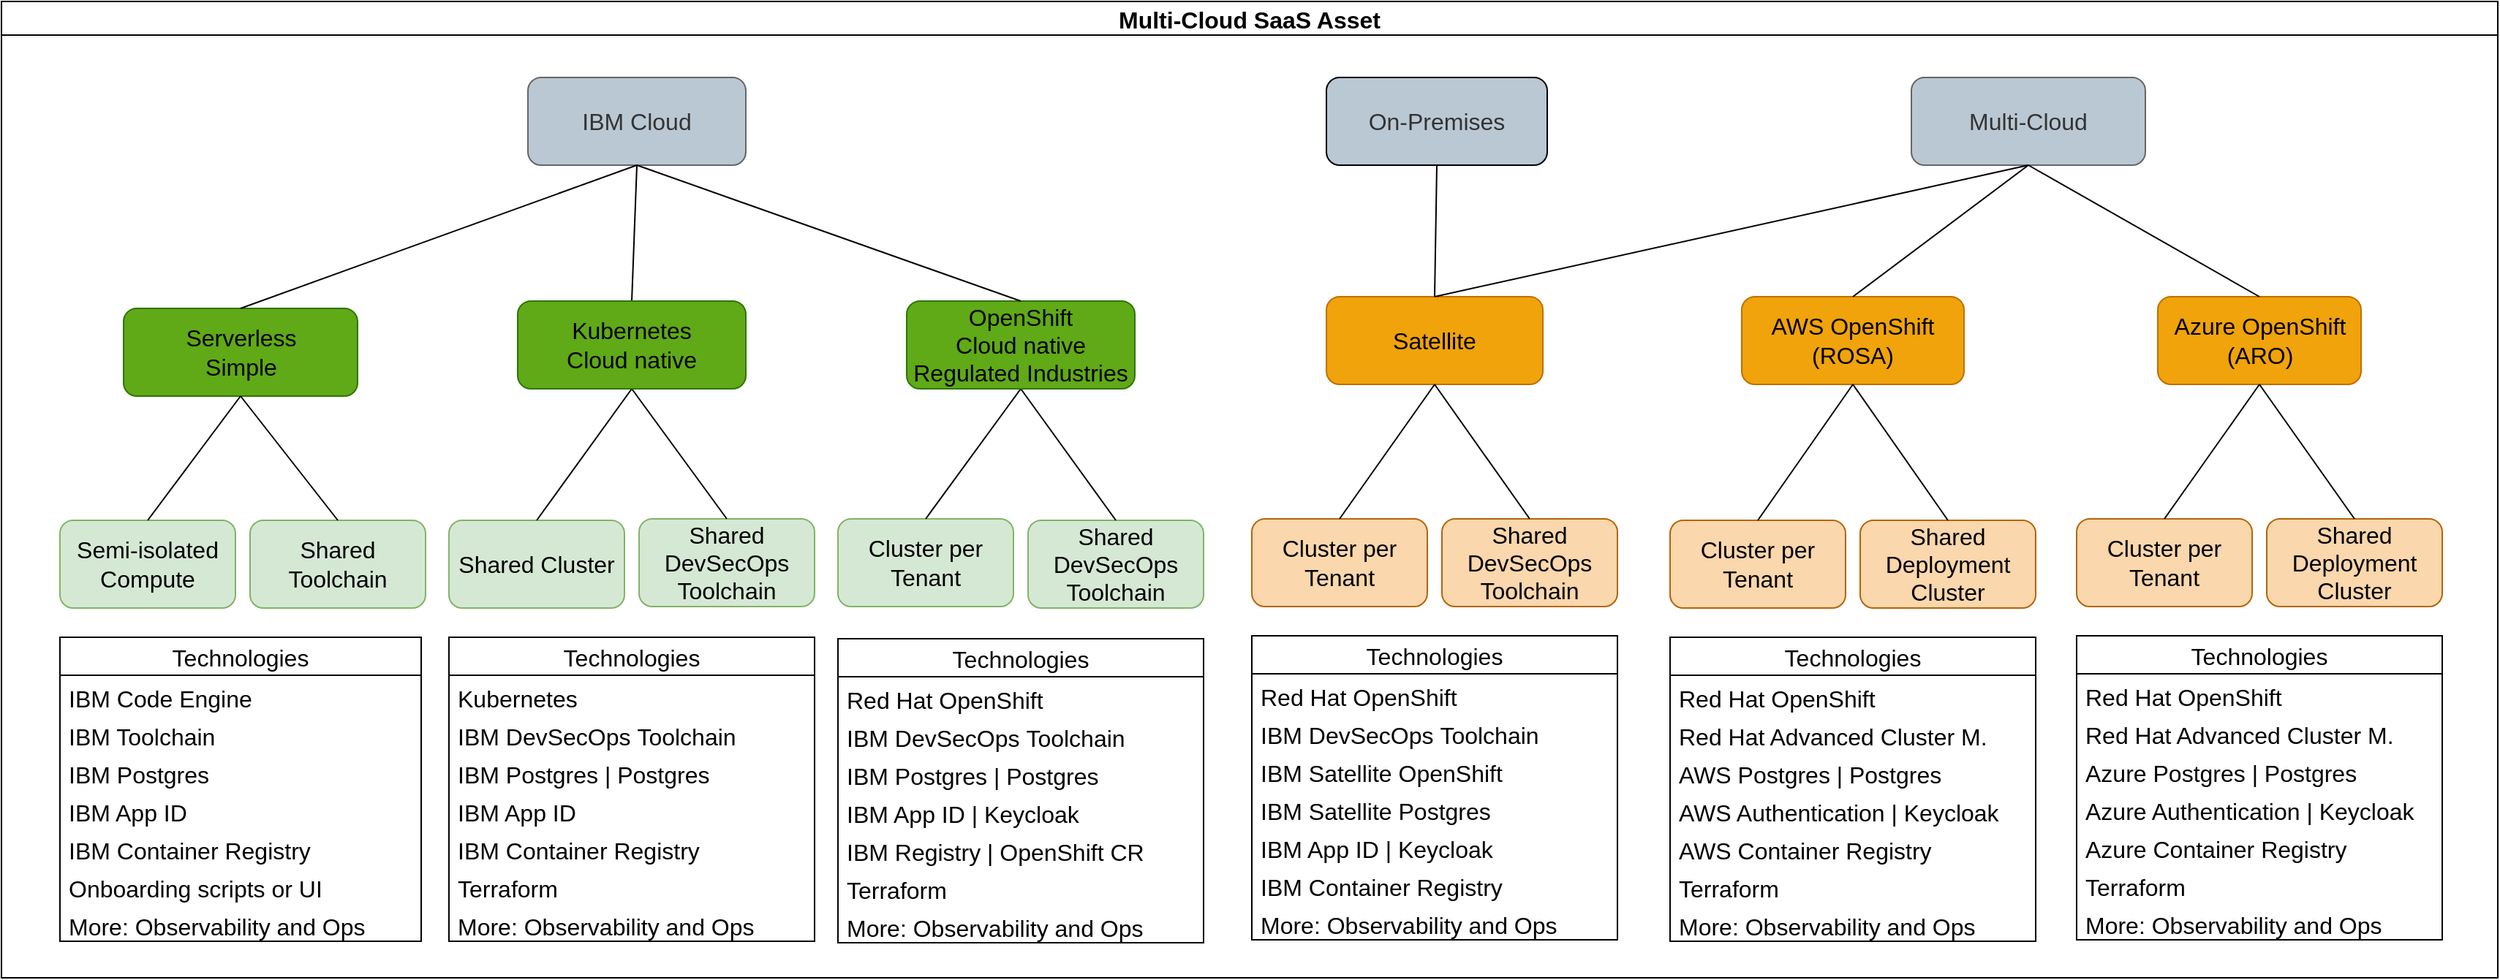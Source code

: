 <mxfile version="16.5.2" type="device"><diagram id="LiEm0qLH215MDinlL3Au" name="Page-2"><mxGraphModel dx="2037" dy="1179" grid="0" gridSize="10" guides="1" tooltips="1" connect="1" arrows="1" fold="1" page="1" pageScale="1" pageWidth="4681" pageHeight="3300" math="0" shadow="0"><root><mxCell id="UK_fpME0x5dOxDK8ecHB-0"/><mxCell id="UK_fpME0x5dOxDK8ecHB-1" parent="UK_fpME0x5dOxDK8ecHB-0"/><mxCell id="oksBDfHO3rmnzEABfH2y-6" value="Technologies" style="swimlane;fontStyle=0;childLayout=stackLayout;horizontal=1;startSize=26;horizontalStack=0;resizeParent=1;resizeParentMax=0;resizeLast=0;collapsible=1;marginBottom=0;fontSize=16;fillColor=none;" parent="UK_fpME0x5dOxDK8ecHB-1" vertex="1"><mxGeometry x="680" y="665" width="250" height="208" as="geometry"/></mxCell><mxCell id="oksBDfHO3rmnzEABfH2y-7" value="Red Hat OpenShift" style="text;strokeColor=none;fillColor=none;align=left;verticalAlign=top;spacingLeft=4;spacingRight=4;overflow=hidden;rotatable=0;points=[[0,0.5],[1,0.5]];portConstraint=eastwest;fontSize=16;" parent="oksBDfHO3rmnzEABfH2y-6" vertex="1"><mxGeometry y="26" width="250" height="26" as="geometry"/></mxCell><mxCell id="PPKHC159NHEPHSXyWjwt-1" value="IBM DevSecOps Toolchain" style="text;strokeColor=none;fillColor=none;align=left;verticalAlign=top;spacingLeft=4;spacingRight=4;overflow=hidden;rotatable=0;points=[[0,0.5],[1,0.5]];portConstraint=eastwest;fontSize=16;" parent="oksBDfHO3rmnzEABfH2y-6" vertex="1"><mxGeometry y="52" width="250" height="26" as="geometry"/></mxCell><mxCell id="oksBDfHO3rmnzEABfH2y-9" value="IBM Postgres | Postgres" style="text;strokeColor=none;fillColor=none;align=left;verticalAlign=top;spacingLeft=4;spacingRight=4;overflow=hidden;rotatable=0;points=[[0,0.5],[1,0.5]];portConstraint=eastwest;fontSize=16;" parent="oksBDfHO3rmnzEABfH2y-6" vertex="1"><mxGeometry y="78" width="250" height="26" as="geometry"/></mxCell><mxCell id="oksBDfHO3rmnzEABfH2y-10" value="IBM App ID | Keycloak" style="text;strokeColor=none;fillColor=none;align=left;verticalAlign=top;spacingLeft=4;spacingRight=4;overflow=hidden;rotatable=0;points=[[0,0.5],[1,0.5]];portConstraint=eastwest;fontSize=16;" parent="oksBDfHO3rmnzEABfH2y-6" vertex="1"><mxGeometry y="104" width="250" height="26" as="geometry"/></mxCell><mxCell id="oksBDfHO3rmnzEABfH2y-11" value="IBM Registry | OpenShift CR" style="text;strokeColor=none;fillColor=none;align=left;verticalAlign=top;spacingLeft=4;spacingRight=4;overflow=hidden;rotatable=0;points=[[0,0.5],[1,0.5]];portConstraint=eastwest;fontSize=16;" parent="oksBDfHO3rmnzEABfH2y-6" vertex="1"><mxGeometry y="130" width="250" height="26" as="geometry"/></mxCell><mxCell id="oksBDfHO3rmnzEABfH2y-12" value="Terraform" style="text;strokeColor=none;fillColor=none;align=left;verticalAlign=top;spacingLeft=4;spacingRight=4;overflow=hidden;rotatable=0;points=[[0,0.5],[1,0.5]];portConstraint=eastwest;fontSize=16;" parent="oksBDfHO3rmnzEABfH2y-6" vertex="1"><mxGeometry y="156" width="250" height="26" as="geometry"/></mxCell><mxCell id="oksBDfHO3rmnzEABfH2y-13" value="More: Observability and Ops" style="text;strokeColor=none;fillColor=none;align=left;verticalAlign=top;spacingLeft=4;spacingRight=4;overflow=hidden;rotatable=0;points=[[0,0.5],[1,0.5]];portConstraint=eastwest;fontSize=16;" parent="oksBDfHO3rmnzEABfH2y-6" vertex="1"><mxGeometry y="182" width="250" height="26" as="geometry"/></mxCell><mxCell id="UK_fpME0x5dOxDK8ecHB-3" value="Semi-isolated Compute" style="rounded=1;whiteSpace=wrap;html=1;fontSize=16;fillColor=#d5e8d4;strokeColor=#82b366;" parent="UK_fpME0x5dOxDK8ecHB-1" vertex="1"><mxGeometry x="148" y="584" width="120" height="60" as="geometry"/></mxCell><mxCell id="UK_fpME0x5dOxDK8ecHB-4" value="Satellite" style="rounded=1;whiteSpace=wrap;html=1;fontSize=16;fillColor=#f0a30a;strokeColor=#BD7000;fontColor=#000000;" parent="UK_fpME0x5dOxDK8ecHB-1" vertex="1"><mxGeometry x="1014" y="431" width="148" height="60" as="geometry"/></mxCell><mxCell id="L-lDbGNzGPjw2UYGf-E3-3" value="AWS OpenShift (ROSA)" style="rounded=1;whiteSpace=wrap;html=1;fontSize=16;fillColor=#f0a30a;strokeColor=#BD7000;fontColor=#000000;" parent="UK_fpME0x5dOxDK8ecHB-1" vertex="1"><mxGeometry x="1298" y="431" width="152" height="60" as="geometry"/></mxCell><mxCell id="L-lDbGNzGPjw2UYGf-E3-4" value="IBM Cloud" style="rounded=1;whiteSpace=wrap;html=1;fontSize=16;fillColor=#BAC8D3;strokeColor=#666666;fontColor=#333333;" parent="UK_fpME0x5dOxDK8ecHB-1" vertex="1"><mxGeometry x="468" y="281" width="149" height="60" as="geometry"/></mxCell><mxCell id="L-lDbGNzGPjw2UYGf-E3-5" value="Serverless&lt;br&gt;Simple" style="rounded=1;whiteSpace=wrap;html=1;fontSize=16;fillColor=#60a917;strokeColor=#2D7600;fontColor=#000000;" parent="UK_fpME0x5dOxDK8ecHB-1" vertex="1"><mxGeometry x="191.5" y="439" width="160" height="60" as="geometry"/></mxCell><mxCell id="L-lDbGNzGPjw2UYGf-E3-6" value="Shared Toolchain" style="rounded=1;whiteSpace=wrap;html=1;fontSize=16;fillColor=#d5e8d4;strokeColor=#82b366;" parent="UK_fpME0x5dOxDK8ecHB-1" vertex="1"><mxGeometry x="278" y="584" width="120" height="60" as="geometry"/></mxCell><mxCell id="L-lDbGNzGPjw2UYGf-E3-7" value="Multi-Cloud" style="rounded=1;whiteSpace=wrap;html=1;fontSize=16;fillColor=#BAC8D3;strokeColor=#666666;fontColor=#333333;" parent="UK_fpME0x5dOxDK8ecHB-1" vertex="1"><mxGeometry x="1414" y="281" width="160" height="60" as="geometry"/></mxCell><mxCell id="L-lDbGNzGPjw2UYGf-E3-8" value="On-Premises" style="rounded=1;whiteSpace=wrap;html=1;fontSize=16;fillColor=#BAC8D3;strokeColor=#000000;fontColor=#333333;" parent="UK_fpME0x5dOxDK8ecHB-1" vertex="1"><mxGeometry x="1014" y="281" width="151" height="60" as="geometry"/></mxCell><mxCell id="L-lDbGNzGPjw2UYGf-E3-11" value="Shared Cluster" style="rounded=1;whiteSpace=wrap;html=1;fontSize=16;fillColor=#d5e8d4;strokeColor=#82b366;" parent="UK_fpME0x5dOxDK8ecHB-1" vertex="1"><mxGeometry x="414" y="584" width="120" height="60" as="geometry"/></mxCell><mxCell id="L-lDbGNzGPjw2UYGf-E3-12" value="Shared&lt;br&gt;DevSecOps Toolchain" style="rounded=1;whiteSpace=wrap;html=1;fontSize=16;fillColor=#d5e8d4;strokeColor=#82b366;" parent="UK_fpME0x5dOxDK8ecHB-1" vertex="1"><mxGeometry x="544" y="583" width="120" height="60" as="geometry"/></mxCell><mxCell id="L-lDbGNzGPjw2UYGf-E3-13" value="Cluster per Tenant" style="rounded=1;whiteSpace=wrap;html=1;fontSize=16;fillColor=#d5e8d4;strokeColor=#82b366;" parent="UK_fpME0x5dOxDK8ecHB-1" vertex="1"><mxGeometry x="680" y="583" width="120" height="60" as="geometry"/></mxCell><mxCell id="L-lDbGNzGPjw2UYGf-E3-14" value="Shared DevSecOps Toolchain" style="rounded=1;whiteSpace=wrap;html=1;fontSize=16;fillColor=#d5e8d4;strokeColor=#82b366;" parent="UK_fpME0x5dOxDK8ecHB-1" vertex="1"><mxGeometry x="810" y="584" width="120" height="60" as="geometry"/></mxCell><mxCell id="L-lDbGNzGPjw2UYGf-E3-15" value="" style="endArrow=none;html=1;fontSize=16;entryX=0.5;entryY=1;entryDx=0;entryDy=0;exitX=0.5;exitY=0;exitDx=0;exitDy=0;" parent="UK_fpME0x5dOxDK8ecHB-1" source="L-lDbGNzGPjw2UYGf-E3-5" target="L-lDbGNzGPjw2UYGf-E3-4" edge="1"><mxGeometry width="50" height="50" relative="1" as="geometry"><mxPoint x="669" y="740" as="sourcePoint"/><mxPoint x="719" y="690" as="targetPoint"/></mxGeometry></mxCell><mxCell id="L-lDbGNzGPjw2UYGf-E3-16" value="" style="endArrow=none;html=1;fontSize=16;entryX=0.5;entryY=1;entryDx=0;entryDy=0;exitX=0.5;exitY=0;exitDx=0;exitDy=0;" parent="UK_fpME0x5dOxDK8ecHB-1" source="07xq0gtsu7Q7us_e12BK-0" target="L-lDbGNzGPjw2UYGf-E3-4" edge="1"><mxGeometry width="50" height="50" relative="1" as="geometry"><mxPoint x="554.5" y="431" as="sourcePoint"/><mxPoint x="609" y="480" as="targetPoint"/></mxGeometry></mxCell><mxCell id="L-lDbGNzGPjw2UYGf-E3-18" value="" style="endArrow=none;html=1;fontSize=16;entryX=0.5;entryY=1;entryDx=0;entryDy=0;exitX=0.5;exitY=0;exitDx=0;exitDy=0;" parent="UK_fpME0x5dOxDK8ecHB-1" source="UK_fpME0x5dOxDK8ecHB-3" target="L-lDbGNzGPjw2UYGf-E3-5" edge="1"><mxGeometry width="50" height="50" relative="1" as="geometry"><mxPoint x="319" y="540" as="sourcePoint"/><mxPoint x="629" y="500" as="targetPoint"/></mxGeometry></mxCell><mxCell id="L-lDbGNzGPjw2UYGf-E3-19" value="" style="endArrow=none;html=1;fontSize=16;entryX=0.5;entryY=1;entryDx=0;entryDy=0;exitX=0.5;exitY=0;exitDx=0;exitDy=0;" parent="UK_fpME0x5dOxDK8ecHB-1" source="L-lDbGNzGPjw2UYGf-E3-6" target="L-lDbGNzGPjw2UYGf-E3-5" edge="1"><mxGeometry width="50" height="50" relative="1" as="geometry"><mxPoint x="219" y="690" as="sourcePoint"/><mxPoint x="299" y="580" as="targetPoint"/></mxGeometry></mxCell><mxCell id="L-lDbGNzGPjw2UYGf-E3-22" value="" style="endArrow=none;html=1;fontSize=16;entryX=0.5;entryY=1;entryDx=0;entryDy=0;exitX=0.5;exitY=0;exitDx=0;exitDy=0;" parent="UK_fpME0x5dOxDK8ecHB-1" source="L-lDbGNzGPjw2UYGf-E3-11" target="07xq0gtsu7Q7us_e12BK-0" edge="1"><mxGeometry width="50" height="50" relative="1" as="geometry"><mxPoint x="256" y="720" as="sourcePoint"/><mxPoint x="554.5" y="491" as="targetPoint"/></mxGeometry></mxCell><mxCell id="L-lDbGNzGPjw2UYGf-E3-23" value="" style="endArrow=none;html=1;fontSize=16;entryX=0.5;entryY=1;entryDx=0;entryDy=0;exitX=0.5;exitY=0;exitDx=0;exitDy=0;" parent="UK_fpME0x5dOxDK8ecHB-1" source="L-lDbGNzGPjw2UYGf-E3-12" target="07xq0gtsu7Q7us_e12BK-0" edge="1"><mxGeometry width="50" height="50" relative="1" as="geometry"><mxPoint x="486" y="690" as="sourcePoint"/><mxPoint x="554.5" y="491" as="targetPoint"/></mxGeometry></mxCell><mxCell id="L-lDbGNzGPjw2UYGf-E3-24" value="" style="endArrow=none;html=1;fontSize=16;entryX=0.5;entryY=1;entryDx=0;entryDy=0;exitX=0.5;exitY=0;exitDx=0;exitDy=0;" parent="UK_fpME0x5dOxDK8ecHB-1" source="L-lDbGNzGPjw2UYGf-E3-13" target="L-lDbGNzGPjw2UYGf-E3-81" edge="1"><mxGeometry width="50" height="50" relative="1" as="geometry"><mxPoint x="496" y="700" as="sourcePoint"/><mxPoint x="806" y="610" as="targetPoint"/></mxGeometry></mxCell><mxCell id="L-lDbGNzGPjw2UYGf-E3-25" value="" style="endArrow=none;html=1;fontSize=16;entryX=0.5;entryY=1;entryDx=0;entryDy=0;exitX=0.5;exitY=0;exitDx=0;exitDy=0;" parent="UK_fpME0x5dOxDK8ecHB-1" source="L-lDbGNzGPjw2UYGf-E3-14" target="L-lDbGNzGPjw2UYGf-E3-81" edge="1"><mxGeometry width="50" height="50" relative="1" as="geometry"><mxPoint x="756" y="690" as="sourcePoint"/><mxPoint x="806" y="610" as="targetPoint"/></mxGeometry></mxCell><mxCell id="L-lDbGNzGPjw2UYGf-E3-29" value="" style="endArrow=none;html=1;fontSize=16;entryX=0.5;entryY=1;entryDx=0;entryDy=0;exitX=0.5;exitY=0;exitDx=0;exitDy=0;" parent="UK_fpME0x5dOxDK8ecHB-1" source="L-lDbGNzGPjw2UYGf-E3-3" target="L-lDbGNzGPjw2UYGf-E3-7" edge="1"><mxGeometry width="50" height="50" relative="1" as="geometry"><mxPoint x="960" y="713" as="sourcePoint"/><mxPoint x="1020" y="683" as="targetPoint"/></mxGeometry></mxCell><mxCell id="L-lDbGNzGPjw2UYGf-E3-31" value="Cluster per Tenant" style="rounded=1;whiteSpace=wrap;html=1;fontSize=16;fillColor=#fad7ac;strokeColor=#b46504;" parent="UK_fpME0x5dOxDK8ecHB-1" vertex="1"><mxGeometry x="1249" y="584" width="120" height="60" as="geometry"/></mxCell><mxCell id="L-lDbGNzGPjw2UYGf-E3-32" value="Shared Deployment Cluster" style="rounded=1;whiteSpace=wrap;html=1;fontSize=16;fillColor=#fad7ac;strokeColor=#b46504;" parent="UK_fpME0x5dOxDK8ecHB-1" vertex="1"><mxGeometry x="1379" y="584" width="120" height="60" as="geometry"/></mxCell><mxCell id="L-lDbGNzGPjw2UYGf-E3-33" value="" style="endArrow=none;html=1;fontSize=16;entryX=0.5;entryY=1;entryDx=0;entryDy=0;exitX=0.5;exitY=0;exitDx=0;exitDy=0;" parent="UK_fpME0x5dOxDK8ecHB-1" source="L-lDbGNzGPjw2UYGf-E3-31" target="L-lDbGNzGPjw2UYGf-E3-3" edge="1"><mxGeometry width="50" height="50" relative="1" as="geometry"><mxPoint x="1090" y="733" as="sourcePoint"/><mxPoint x="1360" y="610" as="targetPoint"/></mxGeometry></mxCell><mxCell id="L-lDbGNzGPjw2UYGf-E3-34" value="" style="endArrow=none;html=1;fontSize=16;entryX=0.5;entryY=1;entryDx=0;entryDy=0;exitX=0.5;exitY=0;exitDx=0;exitDy=0;" parent="UK_fpME0x5dOxDK8ecHB-1" source="L-lDbGNzGPjw2UYGf-E3-32" target="L-lDbGNzGPjw2UYGf-E3-3" edge="1"><mxGeometry width="50" height="50" relative="1" as="geometry"><mxPoint x="1320" y="703" as="sourcePoint"/><mxPoint x="1360" y="610" as="targetPoint"/></mxGeometry></mxCell><mxCell id="L-lDbGNzGPjw2UYGf-E3-35" value="Cluster per Tenant" style="rounded=1;whiteSpace=wrap;html=1;fontSize=16;fillColor=#fad7ac;strokeColor=#b46504;" parent="UK_fpME0x5dOxDK8ecHB-1" vertex="1"><mxGeometry x="963" y="583" width="120" height="60" as="geometry"/></mxCell><mxCell id="L-lDbGNzGPjw2UYGf-E3-36" value="Shared&lt;br&gt;DevSecOps Toolchain" style="rounded=1;whiteSpace=wrap;html=1;fontSize=16;fillColor=#fad7ac;strokeColor=#b46504;" parent="UK_fpME0x5dOxDK8ecHB-1" vertex="1"><mxGeometry x="1093" y="583" width="120" height="60" as="geometry"/></mxCell><mxCell id="L-lDbGNzGPjw2UYGf-E3-37" value="" style="endArrow=none;html=1;fontSize=16;exitX=0.5;exitY=0;exitDx=0;exitDy=0;entryX=0.5;entryY=1;entryDx=0;entryDy=0;" parent="UK_fpME0x5dOxDK8ecHB-1" source="L-lDbGNzGPjw2UYGf-E3-36" target="UK_fpME0x5dOxDK8ecHB-4" edge="1"><mxGeometry width="50" height="50" relative="1" as="geometry"><mxPoint x="1154" y="579" as="sourcePoint"/><mxPoint x="1110" y="524" as="targetPoint"/></mxGeometry></mxCell><mxCell id="L-lDbGNzGPjw2UYGf-E3-38" value="" style="endArrow=none;html=1;fontSize=16;exitX=0.5;exitY=0;exitDx=0;exitDy=0;entryX=0.5;entryY=1;entryDx=0;entryDy=0;" parent="UK_fpME0x5dOxDK8ecHB-1" source="L-lDbGNzGPjw2UYGf-E3-35" target="UK_fpME0x5dOxDK8ecHB-4" edge="1"><mxGeometry width="50" height="50" relative="1" as="geometry"><mxPoint x="1164" y="679" as="sourcePoint"/><mxPoint x="1084" y="604" as="targetPoint"/></mxGeometry></mxCell><mxCell id="L-lDbGNzGPjw2UYGf-E3-39" value="" style="endArrow=none;html=1;fontSize=16;entryX=0.5;entryY=1;entryDx=0;entryDy=0;exitX=0.5;exitY=0;exitDx=0;exitDy=0;" parent="UK_fpME0x5dOxDK8ecHB-1" source="UK_fpME0x5dOxDK8ecHB-4" target="L-lDbGNzGPjw2UYGf-E3-8" edge="1"><mxGeometry width="50" height="50" relative="1" as="geometry"><mxPoint x="794" y="600" as="sourcePoint"/><mxPoint x="794" y="560" as="targetPoint"/></mxGeometry></mxCell><mxCell id="L-lDbGNzGPjw2UYGf-E3-43" value="Technologies" style="swimlane;fontStyle=0;childLayout=stackLayout;horizontal=1;startSize=26;horizontalStack=0;resizeParent=1;resizeParentMax=0;resizeLast=0;collapsible=1;marginBottom=0;fontSize=16;fillColor=none;" parent="UK_fpME0x5dOxDK8ecHB-1" vertex="1"><mxGeometry x="148" y="664" width="247" height="208" as="geometry"/></mxCell><mxCell id="L-lDbGNzGPjw2UYGf-E3-44" value="IBM Code Engine" style="text;strokeColor=none;fillColor=none;align=left;verticalAlign=top;spacingLeft=4;spacingRight=4;overflow=hidden;rotatable=0;points=[[0,0.5],[1,0.5]];portConstraint=eastwest;fontSize=16;" parent="L-lDbGNzGPjw2UYGf-E3-43" vertex="1"><mxGeometry y="26" width="247" height="26" as="geometry"/></mxCell><mxCell id="L-lDbGNzGPjw2UYGf-E3-45" value="IBM Toolchain" style="text;strokeColor=none;fillColor=none;align=left;verticalAlign=top;spacingLeft=4;spacingRight=4;overflow=hidden;rotatable=0;points=[[0,0.5],[1,0.5]];portConstraint=eastwest;fontSize=16;" parent="L-lDbGNzGPjw2UYGf-E3-43" vertex="1"><mxGeometry y="52" width="247" height="26" as="geometry"/></mxCell><mxCell id="L-lDbGNzGPjw2UYGf-E3-46" value="IBM Postgres" style="text;strokeColor=none;fillColor=none;align=left;verticalAlign=top;spacingLeft=4;spacingRight=4;overflow=hidden;rotatable=0;points=[[0,0.5],[1,0.5]];portConstraint=eastwest;fontSize=16;" parent="L-lDbGNzGPjw2UYGf-E3-43" vertex="1"><mxGeometry y="78" width="247" height="26" as="geometry"/></mxCell><mxCell id="L-lDbGNzGPjw2UYGf-E3-48" value="IBM App ID" style="text;strokeColor=none;fillColor=none;align=left;verticalAlign=top;spacingLeft=4;spacingRight=4;overflow=hidden;rotatable=0;points=[[0,0.5],[1,0.5]];portConstraint=eastwest;fontSize=16;" parent="L-lDbGNzGPjw2UYGf-E3-43" vertex="1"><mxGeometry y="104" width="247" height="26" as="geometry"/></mxCell><mxCell id="L-lDbGNzGPjw2UYGf-E3-84" value="IBM Container Registry" style="text;strokeColor=none;fillColor=none;align=left;verticalAlign=top;spacingLeft=4;spacingRight=4;overflow=hidden;rotatable=0;points=[[0,0.5],[1,0.5]];portConstraint=eastwest;fontSize=16;" parent="L-lDbGNzGPjw2UYGf-E3-43" vertex="1"><mxGeometry y="130" width="247" height="26" as="geometry"/></mxCell><mxCell id="L-lDbGNzGPjw2UYGf-E3-85" value="Onboarding scripts or UI" style="text;strokeColor=none;fillColor=none;align=left;verticalAlign=top;spacingLeft=4;spacingRight=4;overflow=hidden;rotatable=0;points=[[0,0.5],[1,0.5]];portConstraint=eastwest;fontSize=16;" parent="L-lDbGNzGPjw2UYGf-E3-43" vertex="1"><mxGeometry y="156" width="247" height="26" as="geometry"/></mxCell><mxCell id="07xq0gtsu7Q7us_e12BK-1" value="More: Observability and Ops" style="text;strokeColor=none;fillColor=none;align=left;verticalAlign=top;spacingLeft=4;spacingRight=4;overflow=hidden;rotatable=0;points=[[0,0.5],[1,0.5]];portConstraint=eastwest;fontSize=16;" parent="L-lDbGNzGPjw2UYGf-E3-43" vertex="1"><mxGeometry y="182" width="247" height="26" as="geometry"/></mxCell><mxCell id="L-lDbGNzGPjw2UYGf-E3-52" value="Technologies" style="swimlane;fontStyle=0;childLayout=stackLayout;horizontal=1;startSize=26;horizontalStack=0;resizeParent=1;resizeParentMax=0;resizeLast=0;collapsible=1;marginBottom=0;fontSize=16;fillColor=none;" parent="UK_fpME0x5dOxDK8ecHB-1" vertex="1"><mxGeometry x="414" y="664" width="250" height="208" as="geometry"/></mxCell><mxCell id="L-lDbGNzGPjw2UYGf-E3-53" value="Kubernetes" style="text;strokeColor=none;fillColor=none;align=left;verticalAlign=top;spacingLeft=4;spacingRight=4;overflow=hidden;rotatable=0;points=[[0,0.5],[1,0.5]];portConstraint=eastwest;fontSize=16;" parent="L-lDbGNzGPjw2UYGf-E3-52" vertex="1"><mxGeometry y="26" width="250" height="26" as="geometry"/></mxCell><mxCell id="PPKHC159NHEPHSXyWjwt-0" value="IBM DevSecOps Toolchain" style="text;strokeColor=none;fillColor=none;align=left;verticalAlign=top;spacingLeft=4;spacingRight=4;overflow=hidden;rotatable=0;points=[[0,0.5],[1,0.5]];portConstraint=eastwest;fontSize=16;" parent="L-lDbGNzGPjw2UYGf-E3-52" vertex="1"><mxGeometry y="52" width="250" height="26" as="geometry"/></mxCell><mxCell id="L-lDbGNzGPjw2UYGf-E3-55" value="IBM Postgres | Postgres" style="text;strokeColor=none;fillColor=none;align=left;verticalAlign=top;spacingLeft=4;spacingRight=4;overflow=hidden;rotatable=0;points=[[0,0.5],[1,0.5]];portConstraint=eastwest;fontSize=16;" parent="L-lDbGNzGPjw2UYGf-E3-52" vertex="1"><mxGeometry y="78" width="250" height="26" as="geometry"/></mxCell><mxCell id="L-lDbGNzGPjw2UYGf-E3-56" value="IBM App ID" style="text;strokeColor=none;fillColor=none;align=left;verticalAlign=top;spacingLeft=4;spacingRight=4;overflow=hidden;rotatable=0;points=[[0,0.5],[1,0.5]];portConstraint=eastwest;fontSize=16;" parent="L-lDbGNzGPjw2UYGf-E3-52" vertex="1"><mxGeometry y="104" width="250" height="26" as="geometry"/></mxCell><mxCell id="L-lDbGNzGPjw2UYGf-E3-92" value="IBM Container Registry" style="text;strokeColor=none;fillColor=none;align=left;verticalAlign=top;spacingLeft=4;spacingRight=4;overflow=hidden;rotatable=0;points=[[0,0.5],[1,0.5]];portConstraint=eastwest;fontSize=16;" parent="L-lDbGNzGPjw2UYGf-E3-52" vertex="1"><mxGeometry y="130" width="250" height="26" as="geometry"/></mxCell><mxCell id="L-lDbGNzGPjw2UYGf-E3-57" value="Terraform" style="text;strokeColor=none;fillColor=none;align=left;verticalAlign=top;spacingLeft=4;spacingRight=4;overflow=hidden;rotatable=0;points=[[0,0.5],[1,0.5]];portConstraint=eastwest;fontSize=16;" parent="L-lDbGNzGPjw2UYGf-E3-52" vertex="1"><mxGeometry y="156" width="250" height="26" as="geometry"/></mxCell><mxCell id="L-lDbGNzGPjw2UYGf-E3-97" value="More: Observability and Ops" style="text;strokeColor=none;fillColor=none;align=left;verticalAlign=top;spacingLeft=4;spacingRight=4;overflow=hidden;rotatable=0;points=[[0,0.5],[1,0.5]];portConstraint=eastwest;fontSize=16;" parent="L-lDbGNzGPjw2UYGf-E3-52" vertex="1"><mxGeometry y="182" width="250" height="26" as="geometry"/></mxCell><mxCell id="L-lDbGNzGPjw2UYGf-E3-58" value="Technologies" style="swimlane;fontStyle=0;childLayout=stackLayout;horizontal=1;startSize=26;horizontalStack=0;resizeParent=1;resizeParentMax=0;resizeLast=0;collapsible=1;marginBottom=0;fontSize=16;fillColor=none;" parent="UK_fpME0x5dOxDK8ecHB-1" vertex="1"><mxGeometry x="1249" y="664" width="250" height="208" as="geometry"/></mxCell><mxCell id="L-lDbGNzGPjw2UYGf-E3-59" value="Red Hat OpenShift" style="text;strokeColor=none;fillColor=none;align=left;verticalAlign=top;spacingLeft=4;spacingRight=4;overflow=hidden;rotatable=0;points=[[0,0.5],[1,0.5]];portConstraint=eastwest;fontSize=16;" parent="L-lDbGNzGPjw2UYGf-E3-58" vertex="1"><mxGeometry y="26" width="250" height="26" as="geometry"/></mxCell><mxCell id="L-lDbGNzGPjw2UYGf-E3-94" value="Red Hat Advanced Cluster M." style="text;strokeColor=none;fillColor=none;align=left;verticalAlign=top;spacingLeft=4;spacingRight=4;overflow=hidden;rotatable=0;points=[[0,0.5],[1,0.5]];portConstraint=eastwest;fontSize=16;" parent="L-lDbGNzGPjw2UYGf-E3-58" vertex="1"><mxGeometry y="52" width="250" height="26" as="geometry"/></mxCell><mxCell id="L-lDbGNzGPjw2UYGf-E3-61" value="AWS Postgres | Postgres" style="text;strokeColor=none;fillColor=none;align=left;verticalAlign=top;spacingLeft=4;spacingRight=4;overflow=hidden;rotatable=0;points=[[0,0.5],[1,0.5]];portConstraint=eastwest;fontSize=16;" parent="L-lDbGNzGPjw2UYGf-E3-58" vertex="1"><mxGeometry y="78" width="250" height="26" as="geometry"/></mxCell><mxCell id="L-lDbGNzGPjw2UYGf-E3-62" value="AWS Authentication | Keycloak" style="text;strokeColor=none;fillColor=none;align=left;verticalAlign=top;spacingLeft=4;spacingRight=4;overflow=hidden;rotatable=0;points=[[0,0.5],[1,0.5]];portConstraint=eastwest;fontSize=16;" parent="L-lDbGNzGPjw2UYGf-E3-58" vertex="1"><mxGeometry y="104" width="250" height="26" as="geometry"/></mxCell><mxCell id="L-lDbGNzGPjw2UYGf-E3-63" value="AWS Container Registry" style="text;strokeColor=none;fillColor=none;align=left;verticalAlign=top;spacingLeft=4;spacingRight=4;overflow=hidden;rotatable=0;points=[[0,0.5],[1,0.5]];portConstraint=eastwest;fontSize=16;" parent="L-lDbGNzGPjw2UYGf-E3-58" vertex="1"><mxGeometry y="130" width="250" height="26" as="geometry"/></mxCell><mxCell id="L-lDbGNzGPjw2UYGf-E3-95" value="Terraform" style="text;strokeColor=none;fillColor=none;align=left;verticalAlign=top;spacingLeft=4;spacingRight=4;overflow=hidden;rotatable=0;points=[[0,0.5],[1,0.5]];portConstraint=eastwest;fontSize=16;" parent="L-lDbGNzGPjw2UYGf-E3-58" vertex="1"><mxGeometry y="156" width="250" height="26" as="geometry"/></mxCell><mxCell id="L-lDbGNzGPjw2UYGf-E3-99" value="More: Observability and Ops" style="text;strokeColor=none;fillColor=none;align=left;verticalAlign=top;spacingLeft=4;spacingRight=4;overflow=hidden;rotatable=0;points=[[0,0.5],[1,0.5]];portConstraint=eastwest;fontSize=16;" parent="L-lDbGNzGPjw2UYGf-E3-58" vertex="1"><mxGeometry y="182" width="250" height="26" as="geometry"/></mxCell><mxCell id="L-lDbGNzGPjw2UYGf-E3-64" value="Technologies" style="swimlane;fontStyle=0;childLayout=stackLayout;horizontal=1;startSize=26;horizontalStack=0;resizeParent=1;resizeParentMax=0;resizeLast=0;collapsible=1;marginBottom=0;fontSize=16;fillColor=none;" parent="UK_fpME0x5dOxDK8ecHB-1" vertex="1"><mxGeometry x="963" y="663" width="250" height="208" as="geometry"/></mxCell><mxCell id="L-lDbGNzGPjw2UYGf-E3-65" value="Red Hat OpenShift" style="text;strokeColor=none;fillColor=none;align=left;verticalAlign=top;spacingLeft=4;spacingRight=4;overflow=hidden;rotatable=0;points=[[0,0.5],[1,0.5]];portConstraint=eastwest;fontSize=16;" parent="L-lDbGNzGPjw2UYGf-E3-64" vertex="1"><mxGeometry y="26" width="250" height="26" as="geometry"/></mxCell><mxCell id="PPKHC159NHEPHSXyWjwt-5" value="IBM DevSecOps Toolchain" style="text;strokeColor=none;fillColor=none;align=left;verticalAlign=top;spacingLeft=4;spacingRight=4;overflow=hidden;rotatable=0;points=[[0,0.5],[1,0.5]];portConstraint=eastwest;fontSize=16;" parent="L-lDbGNzGPjw2UYGf-E3-64" vertex="1"><mxGeometry y="52" width="250" height="26" as="geometry"/></mxCell><mxCell id="L-lDbGNzGPjw2UYGf-E3-66" value="IBM Satellite OpenShift" style="text;strokeColor=none;fillColor=none;align=left;verticalAlign=top;spacingLeft=4;spacingRight=4;overflow=hidden;rotatable=0;points=[[0,0.5],[1,0.5]];portConstraint=eastwest;fontSize=16;" parent="L-lDbGNzGPjw2UYGf-E3-64" vertex="1"><mxGeometry y="78" width="250" height="26" as="geometry"/></mxCell><mxCell id="L-lDbGNzGPjw2UYGf-E3-67" value="IBM Satellite Postgres" style="text;strokeColor=none;fillColor=none;align=left;verticalAlign=top;spacingLeft=4;spacingRight=4;overflow=hidden;rotatable=0;points=[[0,0.5],[1,0.5]];portConstraint=eastwest;fontSize=16;" parent="L-lDbGNzGPjw2UYGf-E3-64" vertex="1"><mxGeometry y="104" width="250" height="26" as="geometry"/></mxCell><mxCell id="L-lDbGNzGPjw2UYGf-E3-68" value="IBM App ID | Keycloak" style="text;strokeColor=none;fillColor=none;align=left;verticalAlign=top;spacingLeft=4;spacingRight=4;overflow=hidden;rotatable=0;points=[[0,0.5],[1,0.5]];portConstraint=eastwest;fontSize=16;" parent="L-lDbGNzGPjw2UYGf-E3-64" vertex="1"><mxGeometry y="130" width="250" height="26" as="geometry"/></mxCell><mxCell id="L-lDbGNzGPjw2UYGf-E3-69" value="IBM Container Registry" style="text;strokeColor=none;fillColor=none;align=left;verticalAlign=top;spacingLeft=4;spacingRight=4;overflow=hidden;rotatable=0;points=[[0,0.5],[1,0.5]];portConstraint=eastwest;fontSize=16;" parent="L-lDbGNzGPjw2UYGf-E3-64" vertex="1"><mxGeometry y="156" width="250" height="26" as="geometry"/></mxCell><mxCell id="L-lDbGNzGPjw2UYGf-E3-98" value="More: Observability and Ops" style="text;strokeColor=none;fillColor=none;align=left;verticalAlign=top;spacingLeft=4;spacingRight=4;overflow=hidden;rotatable=0;points=[[0,0.5],[1,0.5]];portConstraint=eastwest;fontSize=16;" parent="L-lDbGNzGPjw2UYGf-E3-64" vertex="1"><mxGeometry y="182" width="250" height="26" as="geometry"/></mxCell><mxCell id="L-lDbGNzGPjw2UYGf-E3-70" value="Azure OpenShift (ARO)" style="rounded=1;whiteSpace=wrap;html=1;fontSize=16;fillColor=#f0a30a;strokeColor=#BD7000;fontColor=#000000;" parent="UK_fpME0x5dOxDK8ecHB-1" vertex="1"><mxGeometry x="1582.5" y="431" width="139" height="60" as="geometry"/></mxCell><mxCell id="L-lDbGNzGPjw2UYGf-E3-75" value="" style="endArrow=none;html=1;fontSize=16;entryX=0.5;entryY=1;entryDx=0;entryDy=0;exitX=0.5;exitY=0;exitDx=0;exitDy=0;" parent="UK_fpME0x5dOxDK8ecHB-1" source="UK_fpME0x5dOxDK8ecHB-4" target="L-lDbGNzGPjw2UYGf-E3-7" edge="1"><mxGeometry width="50" height="50" relative="1" as="geometry"><mxPoint x="1789" y="504" as="sourcePoint"/><mxPoint x="1486" y="482" as="targetPoint"/></mxGeometry></mxCell><mxCell id="L-lDbGNzGPjw2UYGf-E3-81" value="OpenShift&lt;br&gt;Cloud native&lt;br&gt;Regulated Industries" style="rounded=1;whiteSpace=wrap;html=1;fontSize=16;fillColor=#60a917;strokeColor=#2D7600;fontColor=#000000;" parent="UK_fpME0x5dOxDK8ecHB-1" vertex="1"><mxGeometry x="727" y="434" width="156" height="60" as="geometry"/></mxCell><mxCell id="L-lDbGNzGPjw2UYGf-E3-83" value="" style="endArrow=none;html=1;fontSize=16;exitX=0.5;exitY=0;exitDx=0;exitDy=0;entryX=0.5;entryY=1;entryDx=0;entryDy=0;" parent="UK_fpME0x5dOxDK8ecHB-1" source="L-lDbGNzGPjw2UYGf-E3-81" target="L-lDbGNzGPjw2UYGf-E3-4" edge="1"><mxGeometry width="50" height="50" relative="1" as="geometry"><mxPoint x="1019" y="441" as="sourcePoint"/><mxPoint x="609" y="370" as="targetPoint"/></mxGeometry></mxCell><mxCell id="L-lDbGNzGPjw2UYGf-E3-96" value="" style="endArrow=none;html=1;fontSize=16;entryX=0.5;entryY=1;entryDx=0;entryDy=0;exitX=0.5;exitY=0;exitDx=0;exitDy=0;" parent="UK_fpME0x5dOxDK8ecHB-1" source="L-lDbGNzGPjw2UYGf-E3-70" target="L-lDbGNzGPjw2UYGf-E3-7" edge="1"><mxGeometry width="50" height="50" relative="1" as="geometry"><mxPoint x="1370" y="441" as="sourcePoint"/><mxPoint x="1370" y="380" as="targetPoint"/></mxGeometry></mxCell><mxCell id="07xq0gtsu7Q7us_e12BK-0" value="Kubernetes&lt;br&gt;Cloud native" style="rounded=1;whiteSpace=wrap;html=1;fontSize=16;fillColor=#60a917;strokeColor=#2D7600;fontColor=#000000;" parent="UK_fpME0x5dOxDK8ecHB-1" vertex="1"><mxGeometry x="461" y="434" width="156" height="60" as="geometry"/></mxCell><mxCell id="07xq0gtsu7Q7us_e12BK-2" value="Cluster per Tenant" style="rounded=1;whiteSpace=wrap;html=1;fontSize=16;fillColor=#fad7ac;strokeColor=#b46504;" parent="UK_fpME0x5dOxDK8ecHB-1" vertex="1"><mxGeometry x="1527" y="583" width="120" height="60" as="geometry"/></mxCell><mxCell id="07xq0gtsu7Q7us_e12BK-3" value="Shared Deployment Cluster" style="rounded=1;whiteSpace=wrap;html=1;fontSize=16;fillColor=#fad7ac;strokeColor=#b46504;" parent="UK_fpME0x5dOxDK8ecHB-1" vertex="1"><mxGeometry x="1657" y="583" width="120" height="60" as="geometry"/></mxCell><mxCell id="07xq0gtsu7Q7us_e12BK-4" value="Technologies" style="swimlane;fontStyle=0;childLayout=stackLayout;horizontal=1;startSize=26;horizontalStack=0;resizeParent=1;resizeParentMax=0;resizeLast=0;collapsible=1;marginBottom=0;fontSize=16;fillColor=none;" parent="UK_fpME0x5dOxDK8ecHB-1" vertex="1"><mxGeometry x="1527" y="663" width="250" height="208" as="geometry"/></mxCell><mxCell id="07xq0gtsu7Q7us_e12BK-5" value="Red Hat OpenShift" style="text;strokeColor=none;fillColor=none;align=left;verticalAlign=top;spacingLeft=4;spacingRight=4;overflow=hidden;rotatable=0;points=[[0,0.5],[1,0.5]];portConstraint=eastwest;fontSize=16;" parent="07xq0gtsu7Q7us_e12BK-4" vertex="1"><mxGeometry y="26" width="250" height="26" as="geometry"/></mxCell><mxCell id="07xq0gtsu7Q7us_e12BK-6" value="Red Hat Advanced Cluster M." style="text;strokeColor=none;fillColor=none;align=left;verticalAlign=top;spacingLeft=4;spacingRight=4;overflow=hidden;rotatable=0;points=[[0,0.5],[1,0.5]];portConstraint=eastwest;fontSize=16;" parent="07xq0gtsu7Q7us_e12BK-4" vertex="1"><mxGeometry y="52" width="250" height="26" as="geometry"/></mxCell><mxCell id="07xq0gtsu7Q7us_e12BK-7" value="Azure Postgres | Postgres" style="text;strokeColor=none;fillColor=none;align=left;verticalAlign=top;spacingLeft=4;spacingRight=4;overflow=hidden;rotatable=0;points=[[0,0.5],[1,0.5]];portConstraint=eastwest;fontSize=16;" parent="07xq0gtsu7Q7us_e12BK-4" vertex="1"><mxGeometry y="78" width="250" height="26" as="geometry"/></mxCell><mxCell id="07xq0gtsu7Q7us_e12BK-8" value="Azure Authentication | Keycloak" style="text;strokeColor=none;fillColor=none;align=left;verticalAlign=top;spacingLeft=4;spacingRight=4;overflow=hidden;rotatable=0;points=[[0,0.5],[1,0.5]];portConstraint=eastwest;fontSize=16;" parent="07xq0gtsu7Q7us_e12BK-4" vertex="1"><mxGeometry y="104" width="250" height="26" as="geometry"/></mxCell><mxCell id="07xq0gtsu7Q7us_e12BK-9" value="Azure Container Registry" style="text;strokeColor=none;fillColor=none;align=left;verticalAlign=top;spacingLeft=4;spacingRight=4;overflow=hidden;rotatable=0;points=[[0,0.5],[1,0.5]];portConstraint=eastwest;fontSize=16;" parent="07xq0gtsu7Q7us_e12BK-4" vertex="1"><mxGeometry y="130" width="250" height="26" as="geometry"/></mxCell><mxCell id="07xq0gtsu7Q7us_e12BK-10" value="Terraform" style="text;strokeColor=none;fillColor=none;align=left;verticalAlign=top;spacingLeft=4;spacingRight=4;overflow=hidden;rotatable=0;points=[[0,0.5],[1,0.5]];portConstraint=eastwest;fontSize=16;" parent="07xq0gtsu7Q7us_e12BK-4" vertex="1"><mxGeometry y="156" width="250" height="26" as="geometry"/></mxCell><mxCell id="07xq0gtsu7Q7us_e12BK-11" value="More: Observability and Ops" style="text;strokeColor=none;fillColor=none;align=left;verticalAlign=top;spacingLeft=4;spacingRight=4;overflow=hidden;rotatable=0;points=[[0,0.5],[1,0.5]];portConstraint=eastwest;fontSize=16;" parent="07xq0gtsu7Q7us_e12BK-4" vertex="1"><mxGeometry y="182" width="250" height="26" as="geometry"/></mxCell><mxCell id="07xq0gtsu7Q7us_e12BK-12" value="" style="endArrow=none;html=1;fontSize=16;entryX=0.5;entryY=1;entryDx=0;entryDy=0;exitX=0.5;exitY=0;exitDx=0;exitDy=0;" parent="UK_fpME0x5dOxDK8ecHB-1" source="07xq0gtsu7Q7us_e12BK-3" target="L-lDbGNzGPjw2UYGf-E3-70" edge="1"><mxGeometry width="50" height="50" relative="1" as="geometry"><mxPoint x="1888" y="553" as="sourcePoint"/><mxPoint x="1823" y="460" as="targetPoint"/></mxGeometry></mxCell><mxCell id="07xq0gtsu7Q7us_e12BK-13" value="" style="endArrow=none;html=1;fontSize=16;entryX=0.5;entryY=1;entryDx=0;entryDy=0;exitX=0.5;exitY=0;exitDx=0;exitDy=0;" parent="UK_fpME0x5dOxDK8ecHB-1" source="07xq0gtsu7Q7us_e12BK-2" target="L-lDbGNzGPjw2UYGf-E3-70" edge="1"><mxGeometry width="50" height="50" relative="1" as="geometry"><mxPoint x="1459" y="604" as="sourcePoint"/><mxPoint x="1394" y="511" as="targetPoint"/></mxGeometry></mxCell><mxCell id="jAVR2-EwAq8FJtelY3vt-3" value="Multi-Cloud SaaS Asset" style="swimlane;fontColor=#000000;strokeColor=#000000;fillColor=none;fontSize=16;glass=0;swimlaneLine=1;" vertex="1" parent="UK_fpME0x5dOxDK8ecHB-1"><mxGeometry x="108" y="229" width="1707" height="668" as="geometry"/></mxCell></root></mxGraphModel></diagram></mxfile>